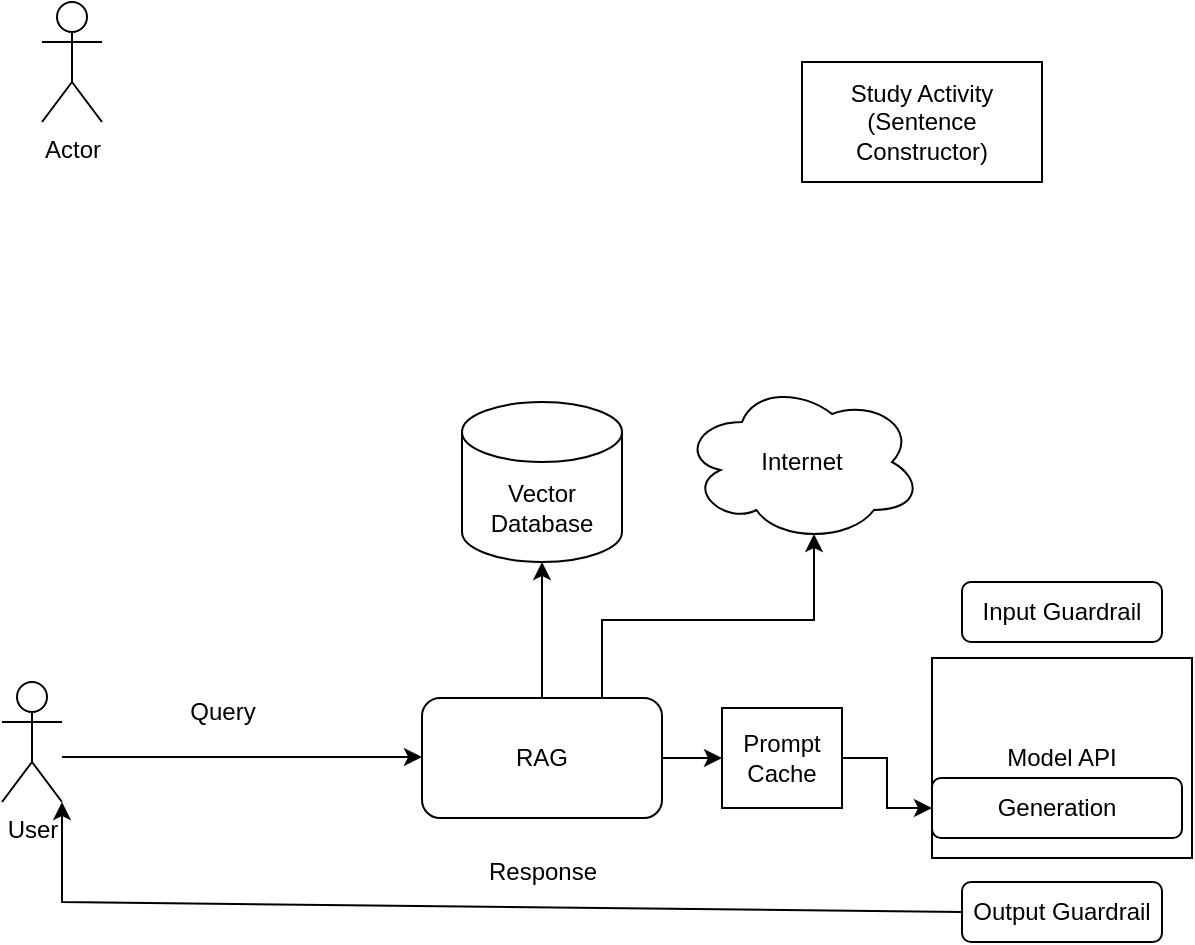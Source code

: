 <mxfile version="26.1.1" pages="2">
  <diagram name="Version 1" id="7_cslGiallkGWCSlAIUD">
    <mxGraphModel grid="1" page="1" gridSize="10" guides="1" tooltips="1" connect="1" arrows="1" fold="1" pageScale="1" pageWidth="850" pageHeight="1100" math="0" shadow="0">
      <root>
        <mxCell id="0" />
        <mxCell id="1" parent="0" />
        <mxCell id="uRtoHPOxJHKWPP2pSyf5-1" value="Actor" style="shape=umlActor;verticalLabelPosition=bottom;verticalAlign=top;html=1;outlineConnect=0;" parent="1" vertex="1">
          <mxGeometry x="160" y="130" width="30" height="60" as="geometry" />
        </mxCell>
        <mxCell id="uRtoHPOxJHKWPP2pSyf5-2" value="User" style="shape=umlActor;verticalLabelPosition=bottom;verticalAlign=top;html=1;outlineConnect=0;" parent="1" vertex="1">
          <mxGeometry x="140" y="470" width="30" height="60" as="geometry" />
        </mxCell>
        <mxCell id="uRtoHPOxJHKWPP2pSyf5-5" value="Study Activity (Sentence Constructor)" style="rounded=0;whiteSpace=wrap;html=1;" parent="1" vertex="1">
          <mxGeometry x="540" y="160" width="120" height="60" as="geometry" />
        </mxCell>
        <mxCell id="uRtoHPOxJHKWPP2pSyf5-10" value="" style="group" parent="1" vertex="1" connectable="0">
          <mxGeometry x="605" y="458" width="130" height="100" as="geometry" />
        </mxCell>
        <mxCell id="uRtoHPOxJHKWPP2pSyf5-6" value="Model API" style="rounded=0;whiteSpace=wrap;html=1;align=center;" parent="uRtoHPOxJHKWPP2pSyf5-10" vertex="1">
          <mxGeometry width="130" height="100" as="geometry" />
        </mxCell>
        <mxCell id="uRtoHPOxJHKWPP2pSyf5-8" value="Generation" style="rounded=1;whiteSpace=wrap;html=1;" parent="uRtoHPOxJHKWPP2pSyf5-10" vertex="1">
          <mxGeometry y="60" width="125" height="30" as="geometry" />
        </mxCell>
        <mxCell id="uRtoHPOxJHKWPP2pSyf5-14" value="" style="endArrow=classic;html=1;rounded=0;" parent="1" edge="1">
          <mxGeometry width="50" height="50" relative="1" as="geometry">
            <mxPoint x="170" y="507.5" as="sourcePoint" />
            <mxPoint x="350" y="507.5" as="targetPoint" />
          </mxGeometry>
        </mxCell>
        <mxCell id="uRtoHPOxJHKWPP2pSyf5-15" value="Query" style="text;html=1;align=center;verticalAlign=middle;resizable=0;points=[];autosize=1;strokeColor=none;fillColor=none;" parent="1" vertex="1">
          <mxGeometry x="220" y="470" width="60" height="30" as="geometry" />
        </mxCell>
        <mxCell id="uRtoHPOxJHKWPP2pSyf5-16" value="" style="endArrow=classic;html=1;rounded=0;entryX=1;entryY=1;entryDx=0;entryDy=0;entryPerimeter=0;exitX=0;exitY=0.5;exitDx=0;exitDy=0;" parent="1" target="uRtoHPOxJHKWPP2pSyf5-2" edge="1" source="uRtoHPOxJHKWPP2pSyf5-28">
          <mxGeometry width="50" height="50" relative="1" as="geometry">
            <mxPoint x="640" y="630" as="sourcePoint" />
            <mxPoint x="250" y="530" as="targetPoint" />
            <Array as="points">
              <mxPoint x="170" y="580" />
            </Array>
          </mxGeometry>
        </mxCell>
        <mxCell id="uRtoHPOxJHKWPP2pSyf5-17" value="Response" style="text;html=1;align=center;verticalAlign=middle;resizable=0;points=[];autosize=1;strokeColor=none;fillColor=none;rotation=0;" parent="1" vertex="1">
          <mxGeometry x="370" y="550" width="80" height="30" as="geometry" />
        </mxCell>
        <mxCell id="nk7b5BX92iTHyn41FzLB-6" value="" style="edgeStyle=orthogonalEdgeStyle;rounded=0;orthogonalLoop=1;jettySize=auto;html=1;" edge="1" parent="1" source="uRtoHPOxJHKWPP2pSyf5-18" target="nk7b5BX92iTHyn41FzLB-3">
          <mxGeometry relative="1" as="geometry" />
        </mxCell>
        <mxCell id="uRtoHPOxJHKWPP2pSyf5-18" value="RAG" style="rounded=1;whiteSpace=wrap;html=1;" parent="1" vertex="1">
          <mxGeometry x="350" y="478" width="120" height="60" as="geometry" />
        </mxCell>
        <mxCell id="uRtoHPOxJHKWPP2pSyf5-19" value="Vector Database" style="shape=cylinder3;whiteSpace=wrap;html=1;boundedLbl=1;backgroundOutline=1;size=15;" parent="1" vertex="1">
          <mxGeometry x="370" y="330" width="80" height="80" as="geometry" />
        </mxCell>
        <mxCell id="uRtoHPOxJHKWPP2pSyf5-20" value="Internet" style="ellipse;shape=cloud;whiteSpace=wrap;html=1;" parent="1" vertex="1">
          <mxGeometry x="480" y="320" width="120" height="80" as="geometry" />
        </mxCell>
        <mxCell id="uRtoHPOxJHKWPP2pSyf5-24" style="edgeStyle=orthogonalEdgeStyle;rounded=0;orthogonalLoop=1;jettySize=auto;html=1;entryX=0.5;entryY=1;entryDx=0;entryDy=0;entryPerimeter=0;" parent="1" source="uRtoHPOxJHKWPP2pSyf5-18" target="uRtoHPOxJHKWPP2pSyf5-19" edge="1">
          <mxGeometry relative="1" as="geometry" />
        </mxCell>
        <mxCell id="uRtoHPOxJHKWPP2pSyf5-25" style="edgeStyle=orthogonalEdgeStyle;rounded=0;orthogonalLoop=1;jettySize=auto;html=1;exitX=0.75;exitY=0;exitDx=0;exitDy=0;entryX=0.55;entryY=0.95;entryDx=0;entryDy=0;entryPerimeter=0;" parent="1" source="uRtoHPOxJHKWPP2pSyf5-18" target="uRtoHPOxJHKWPP2pSyf5-20" edge="1">
          <mxGeometry relative="1" as="geometry" />
        </mxCell>
        <mxCell id="uRtoHPOxJHKWPP2pSyf5-27" value="Input Guardrail" style="rounded=1;whiteSpace=wrap;html=1;" parent="1" vertex="1">
          <mxGeometry x="620" y="420" width="100" height="30" as="geometry" />
        </mxCell>
        <mxCell id="uRtoHPOxJHKWPP2pSyf5-28" value="Output Guardrail" style="rounded=1;whiteSpace=wrap;html=1;" parent="1" vertex="1">
          <mxGeometry x="620" y="570" width="100" height="30" as="geometry" />
        </mxCell>
        <mxCell id="nk7b5BX92iTHyn41FzLB-10" value="" style="edgeStyle=orthogonalEdgeStyle;rounded=0;orthogonalLoop=1;jettySize=auto;html=1;" edge="1" parent="1" source="nk7b5BX92iTHyn41FzLB-3" target="uRtoHPOxJHKWPP2pSyf5-8">
          <mxGeometry relative="1" as="geometry" />
        </mxCell>
        <mxCell id="nk7b5BX92iTHyn41FzLB-3" value="Prompt Cache" style="rounded=0;whiteSpace=wrap;html=1;" vertex="1" parent="1">
          <mxGeometry x="500" y="483" width="60" height="50" as="geometry" />
        </mxCell>
      </root>
    </mxGraphModel>
  </diagram>
  <diagram id="vs7vMND33lxnxkmVzPL-" name="Version 2">
    <mxGraphModel dx="1434" dy="738" grid="1" gridSize="10" guides="1" tooltips="1" connect="1" arrows="1" fold="1" page="1" pageScale="1" pageWidth="850" pageHeight="1100" math="0" shadow="0">
      <root>
        <mxCell id="0" />
        <mxCell id="1" parent="0" />
        <mxCell id="M5peR9HVMpolWC5q5Tus-3" value="" style="edgeStyle=orthogonalEdgeStyle;rounded=0;orthogonalLoop=1;jettySize=auto;html=1;" edge="1" parent="1" source="M5peR9HVMpolWC5q5Tus-1" target="M5peR9HVMpolWC5q5Tus-2">
          <mxGeometry relative="1" as="geometry" />
        </mxCell>
        <mxCell id="M5peR9HVMpolWC5q5Tus-1" value="User" style="shape=umlActor;verticalLabelPosition=bottom;verticalAlign=top;html=1;outlineConnect=0;" vertex="1" parent="1">
          <mxGeometry x="110" y="440" width="30" height="60" as="geometry" />
        </mxCell>
        <mxCell id="M5peR9HVMpolWC5q5Tus-21" value="" style="edgeStyle=orthogonalEdgeStyle;rounded=0;orthogonalLoop=1;jettySize=auto;html=1;" edge="1" parent="1" source="M5peR9HVMpolWC5q5Tus-2" target="M5peR9HVMpolWC5q5Tus-10">
          <mxGeometry relative="1" as="geometry" />
        </mxCell>
        <mxCell id="M5peR9HVMpolWC5q5Tus-24" value="" style="edgeStyle=orthogonalEdgeStyle;rounded=0;orthogonalLoop=1;jettySize=auto;html=1;" edge="1" parent="1" source="M5peR9HVMpolWC5q5Tus-2" target="M5peR9HVMpolWC5q5Tus-17">
          <mxGeometry relative="1" as="geometry" />
        </mxCell>
        <mxCell id="M5peR9HVMpolWC5q5Tus-2" value="Learning Engine" style="rounded=1;whiteSpace=wrap;html=1;" vertex="1" parent="1">
          <mxGeometry x="230" y="420" width="140" height="100" as="geometry" />
        </mxCell>
        <mxCell id="M5peR9HVMpolWC5q5Tus-4" value="Query" style="text;html=1;align=center;verticalAlign=middle;resizable=0;points=[];autosize=1;strokeColor=none;fillColor=none;" vertex="1" parent="1">
          <mxGeometry x="150" y="440" width="60" height="30" as="geometry" />
        </mxCell>
        <mxCell id="M5peR9HVMpolWC5q5Tus-8" value="" style="edgeStyle=orthogonalEdgeStyle;rounded=0;orthogonalLoop=1;jettySize=auto;html=1;entryX=0.5;entryY=0;entryDx=0;entryDy=0;" edge="1" parent="1" source="M5peR9HVMpolWC5q5Tus-6" target="M5peR9HVMpolWC5q5Tus-2">
          <mxGeometry relative="1" as="geometry" />
        </mxCell>
        <mxCell id="M5peR9HVMpolWC5q5Tus-6" value="User Database" style="shape=cylinder3;whiteSpace=wrap;html=1;boundedLbl=1;backgroundOutline=1;size=15;" vertex="1" parent="1">
          <mxGeometry x="180" y="280" width="70" height="80" as="geometry" />
        </mxCell>
        <mxCell id="M5peR9HVMpolWC5q5Tus-9" value="" style="edgeStyle=orthogonalEdgeStyle;rounded=0;orthogonalLoop=1;jettySize=auto;html=1;" edge="1" parent="1" source="M5peR9HVMpolWC5q5Tus-7" target="M5peR9HVMpolWC5q5Tus-2">
          <mxGeometry relative="1" as="geometry" />
        </mxCell>
        <mxCell id="M5peR9HVMpolWC5q5Tus-7" value="Content Database" style="shape=cylinder3;whiteSpace=wrap;html=1;boundedLbl=1;backgroundOutline=1;size=15;" vertex="1" parent="1">
          <mxGeometry x="350" y="280" width="70" height="80" as="geometry" />
        </mxCell>
        <mxCell id="M5peR9HVMpolWC5q5Tus-22" value="" style="edgeStyle=orthogonalEdgeStyle;rounded=0;orthogonalLoop=1;jettySize=auto;html=1;" edge="1" parent="1" source="M5peR9HVMpolWC5q5Tus-10" target="M5peR9HVMpolWC5q5Tus-14">
          <mxGeometry relative="1" as="geometry" />
        </mxCell>
        <mxCell id="M5peR9HVMpolWC5q5Tus-10" value="Prompt Cache" style="rounded=1;whiteSpace=wrap;html=1;" vertex="1" parent="1">
          <mxGeometry x="450" y="440" width="120" height="60" as="geometry" />
        </mxCell>
        <mxCell id="M5peR9HVMpolWC5q5Tus-20" style="edgeStyle=orthogonalEdgeStyle;rounded=0;orthogonalLoop=1;jettySize=auto;html=1;exitX=0.55;exitY=0.95;exitDx=0;exitDy=0;exitPerimeter=0;" edge="1" parent="1" source="M5peR9HVMpolWC5q5Tus-11">
          <mxGeometry relative="1" as="geometry">
            <mxPoint x="300" y="420" as="targetPoint" />
          </mxGeometry>
        </mxCell>
        <mxCell id="M5peR9HVMpolWC5q5Tus-11" value="Internet" style="ellipse;shape=cloud;whiteSpace=wrap;html=1;" vertex="1" parent="1">
          <mxGeometry x="240" y="190" width="120" height="80" as="geometry" />
        </mxCell>
        <mxCell id="M5peR9HVMpolWC5q5Tus-13" value="Model API" style="rounded=1;whiteSpace=wrap;html=1;" vertex="1" parent="1">
          <mxGeometry x="640" y="440" width="140" height="100" as="geometry" />
        </mxCell>
        <mxCell id="M5peR9HVMpolWC5q5Tus-14" value="Generation" style="rounded=1;whiteSpace=wrap;html=1;" vertex="1" parent="1">
          <mxGeometry x="650" y="500" width="120" height="30" as="geometry" />
        </mxCell>
        <mxCell id="M5peR9HVMpolWC5q5Tus-15" value="Input Guardrail" style="rounded=1;whiteSpace=wrap;html=1;" vertex="1" parent="1">
          <mxGeometry x="650" y="400" width="120" height="30" as="geometry" />
        </mxCell>
        <mxCell id="M5peR9HVMpolWC5q5Tus-23" style="edgeStyle=orthogonalEdgeStyle;rounded=0;orthogonalLoop=1;jettySize=auto;html=1;" edge="1" parent="1" source="M5peR9HVMpolWC5q5Tus-16">
          <mxGeometry relative="1" as="geometry">
            <mxPoint x="120" y="520" as="targetPoint" />
          </mxGeometry>
        </mxCell>
        <mxCell id="M5peR9HVMpolWC5q5Tus-16" value="Output Guardrail" style="rounded=1;whiteSpace=wrap;html=1;" vertex="1" parent="1">
          <mxGeometry x="650" y="550" width="120" height="30" as="geometry" />
        </mxCell>
        <mxCell id="M5peR9HVMpolWC5q5Tus-17" value="Gamification" style="rounded=1;whiteSpace=wrap;html=1;" vertex="1" parent="1">
          <mxGeometry x="240" y="580" width="120" height="60" as="geometry" />
        </mxCell>
      </root>
    </mxGraphModel>
  </diagram>
</mxfile>
